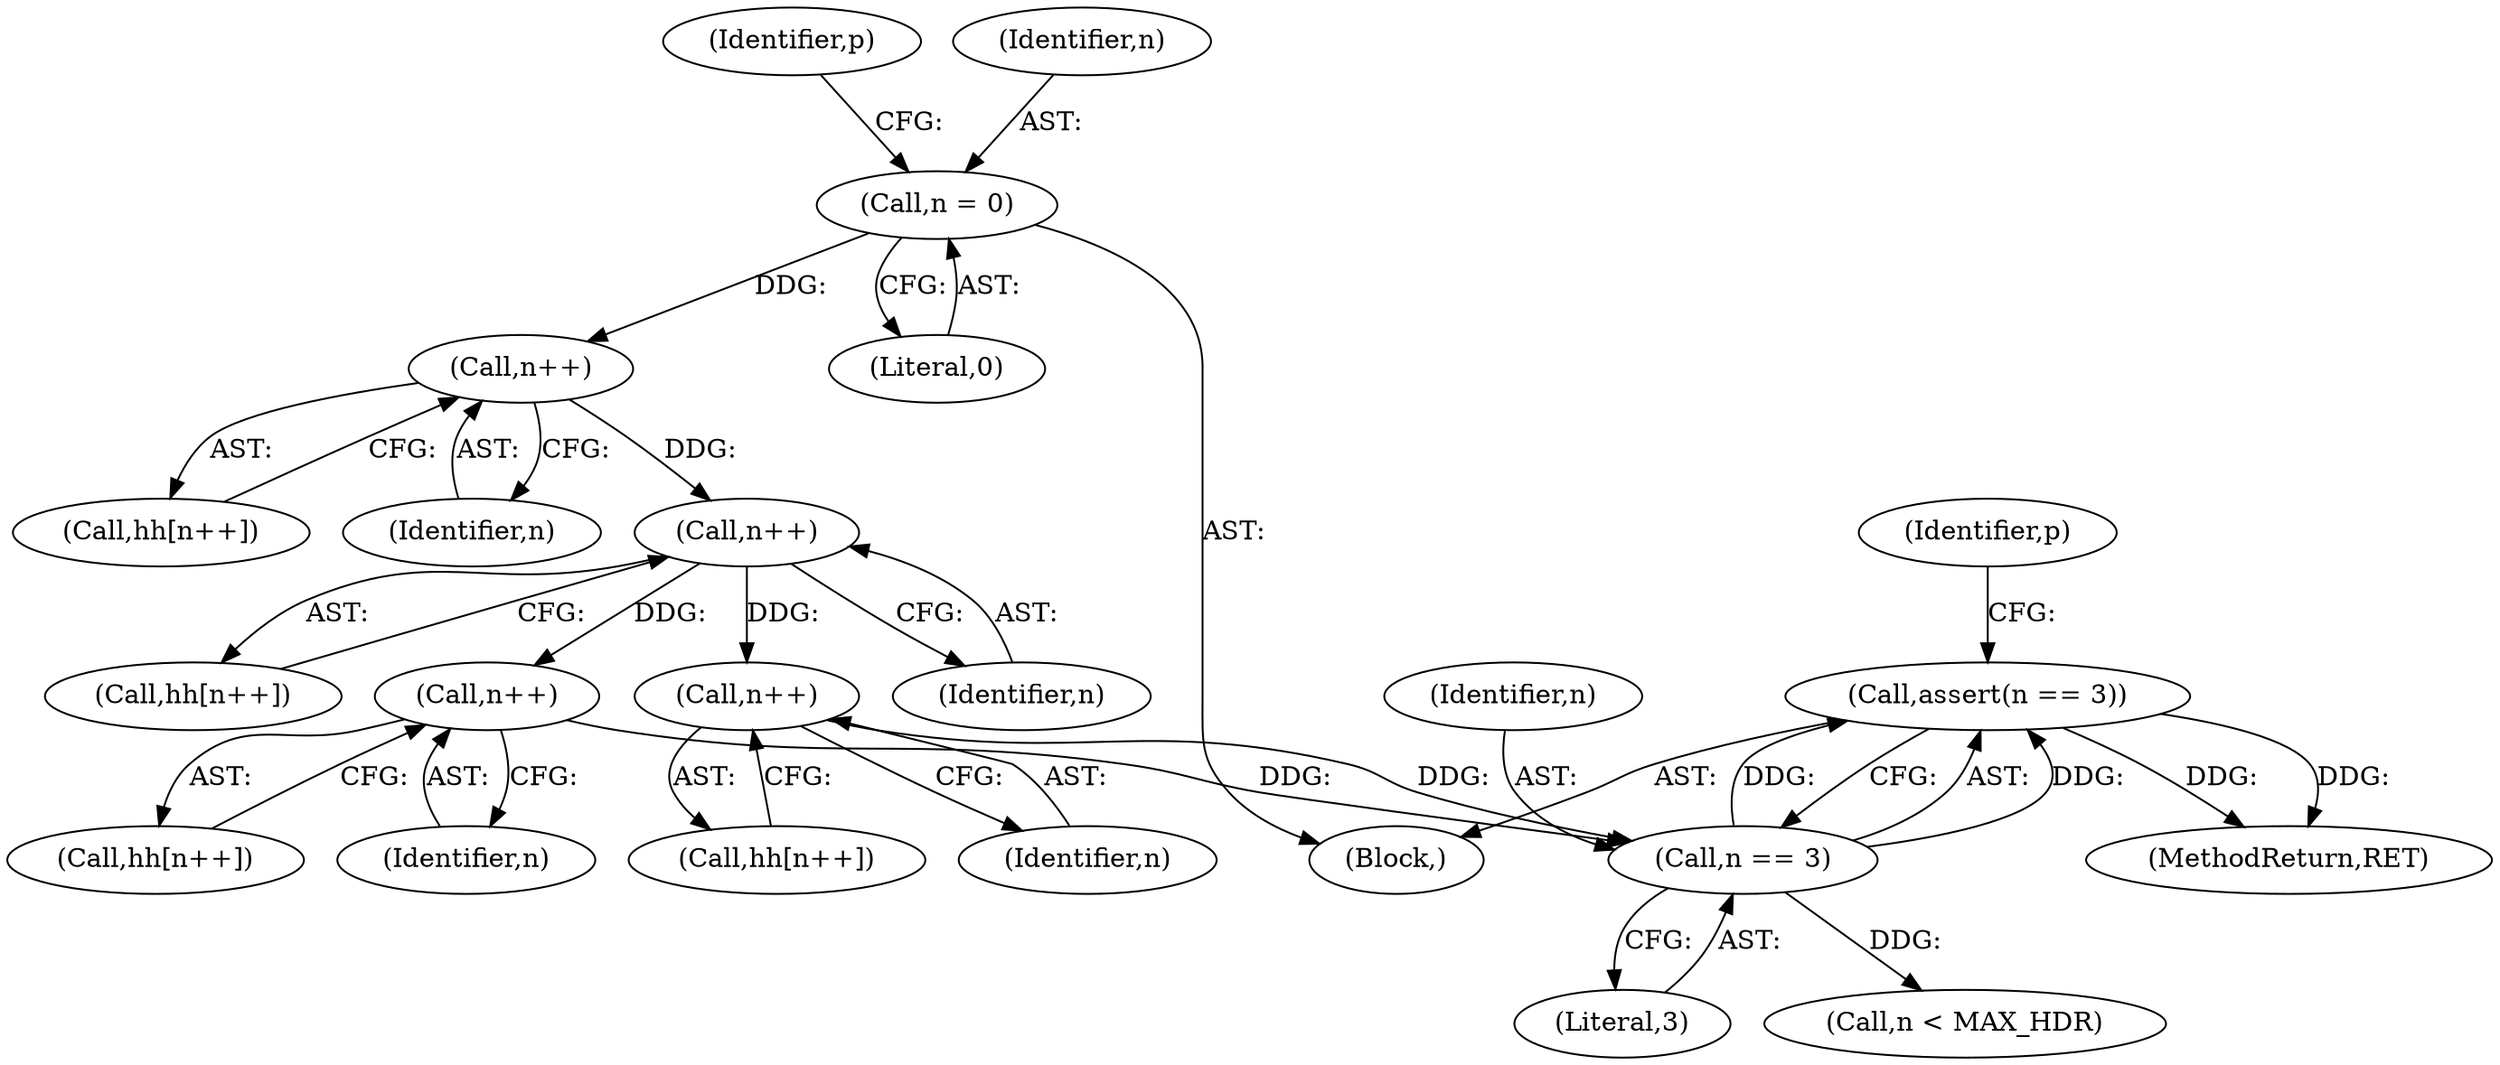 digraph "0_Varnish-Cache_85e8468bec9416bd7e16b0d80cb820ecd2b330c3_2@API" {
"1000266" [label="(Call,assert(n == 3))"];
"1000267" [label="(Call,n == 3)"];
"1000216" [label="(Call,n++)"];
"1000199" [label="(Call,n++)"];
"1000167" [label="(Call,n++)"];
"1000150" [label="(Call,n = 0)"];
"1000246" [label="(Call,n++)"];
"1000267" [label="(Call,n == 3)"];
"1000154" [label="(Identifier,p)"];
"1000217" [label="(Identifier,n)"];
"1000268" [label="(Identifier,n)"];
"1000246" [label="(Call,n++)"];
"1000200" [label="(Identifier,n)"];
"1000269" [label="(Literal,3)"];
"1000244" [label="(Call,hh[n++])"];
"1000152" [label="(Literal,0)"];
"1000167" [label="(Call,n++)"];
"1000197" [label="(Call,hh[n++])"];
"1000273" [label="(Identifier,p)"];
"1000214" [label="(Call,hh[n++])"];
"1000151" [label="(Identifier,n)"];
"1000266" [label="(Call,assert(n == 3))"];
"1000277" [label="(Call,n < MAX_HDR)"];
"1000168" [label="(Identifier,n)"];
"1000199" [label="(Call,n++)"];
"1000247" [label="(Identifier,n)"];
"1000353" [label="(MethodReturn,RET)"];
"1000165" [label="(Call,hh[n++])"];
"1000108" [label="(Block,)"];
"1000150" [label="(Call,n = 0)"];
"1000216" [label="(Call,n++)"];
"1000266" -> "1000108"  [label="AST: "];
"1000266" -> "1000267"  [label="CFG: "];
"1000267" -> "1000266"  [label="AST: "];
"1000273" -> "1000266"  [label="CFG: "];
"1000266" -> "1000353"  [label="DDG: "];
"1000266" -> "1000353"  [label="DDG: "];
"1000267" -> "1000266"  [label="DDG: "];
"1000267" -> "1000266"  [label="DDG: "];
"1000267" -> "1000269"  [label="CFG: "];
"1000268" -> "1000267"  [label="AST: "];
"1000269" -> "1000267"  [label="AST: "];
"1000216" -> "1000267"  [label="DDG: "];
"1000246" -> "1000267"  [label="DDG: "];
"1000267" -> "1000277"  [label="DDG: "];
"1000216" -> "1000214"  [label="AST: "];
"1000216" -> "1000217"  [label="CFG: "];
"1000217" -> "1000216"  [label="AST: "];
"1000214" -> "1000216"  [label="CFG: "];
"1000199" -> "1000216"  [label="DDG: "];
"1000199" -> "1000197"  [label="AST: "];
"1000199" -> "1000200"  [label="CFG: "];
"1000200" -> "1000199"  [label="AST: "];
"1000197" -> "1000199"  [label="CFG: "];
"1000167" -> "1000199"  [label="DDG: "];
"1000199" -> "1000246"  [label="DDG: "];
"1000167" -> "1000165"  [label="AST: "];
"1000167" -> "1000168"  [label="CFG: "];
"1000168" -> "1000167"  [label="AST: "];
"1000165" -> "1000167"  [label="CFG: "];
"1000150" -> "1000167"  [label="DDG: "];
"1000150" -> "1000108"  [label="AST: "];
"1000150" -> "1000152"  [label="CFG: "];
"1000151" -> "1000150"  [label="AST: "];
"1000152" -> "1000150"  [label="AST: "];
"1000154" -> "1000150"  [label="CFG: "];
"1000246" -> "1000244"  [label="AST: "];
"1000246" -> "1000247"  [label="CFG: "];
"1000247" -> "1000246"  [label="AST: "];
"1000244" -> "1000246"  [label="CFG: "];
}
